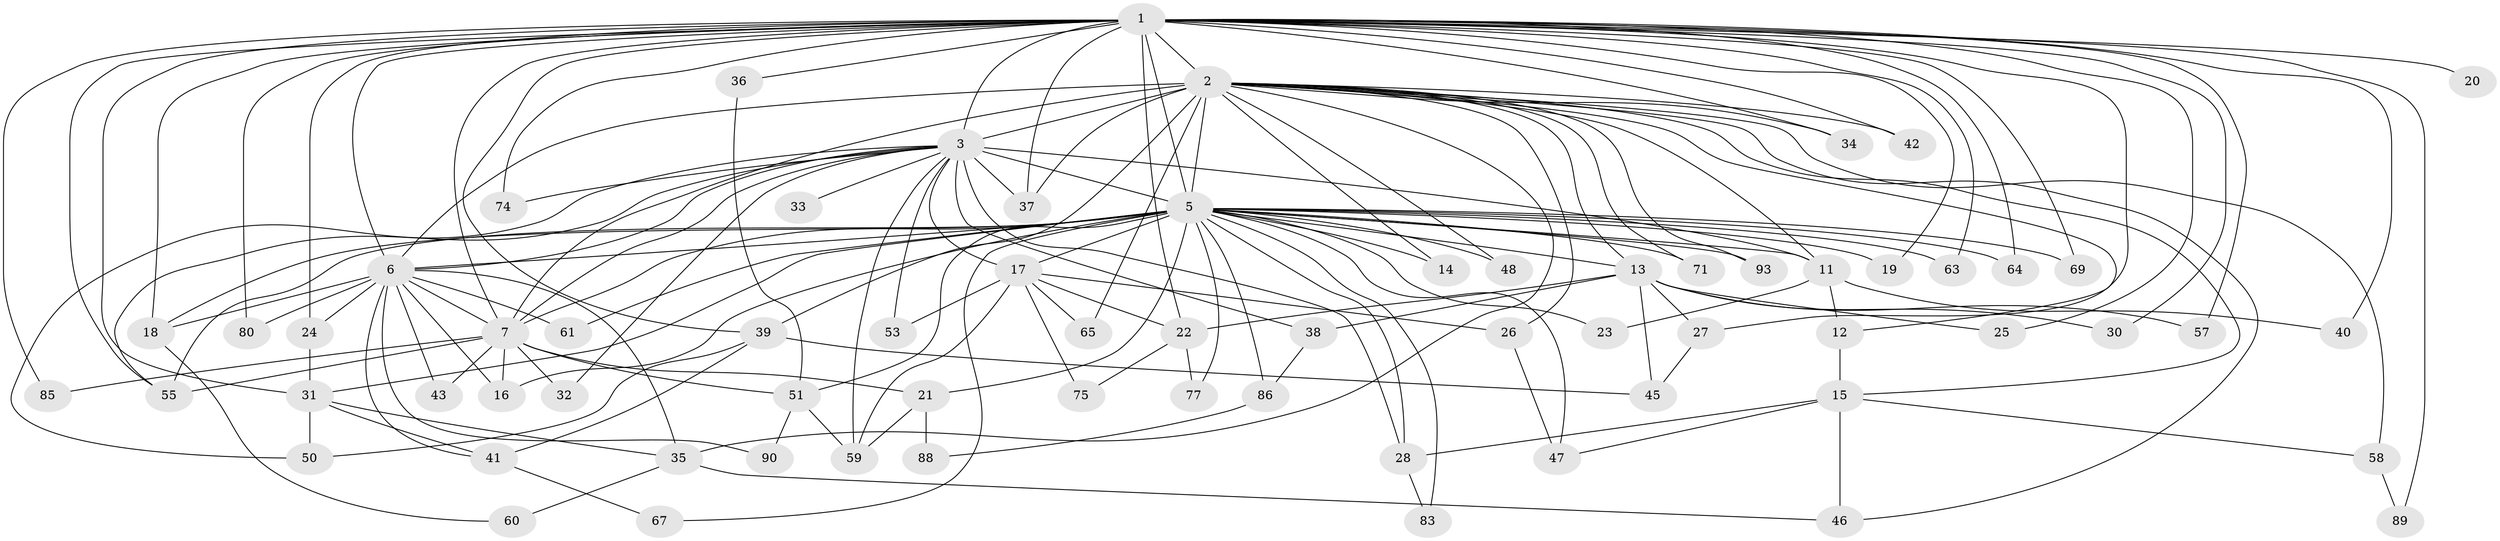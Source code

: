 // Generated by graph-tools (version 1.1) at 2025/23/03/03/25 07:23:37]
// undirected, 68 vertices, 154 edges
graph export_dot {
graph [start="1"]
  node [color=gray90,style=filled];
  1 [super="+4"];
  2 [super="+10"];
  3 [super="+8"];
  5 [super="+9"];
  6 [super="+70"];
  7 [super="+79"];
  11 [super="+92"];
  12;
  13;
  14;
  15 [super="+62"];
  16 [super="+54"];
  17 [super="+73"];
  18 [super="+76"];
  19 [super="+66"];
  20;
  21;
  22 [super="+52"];
  23;
  24 [super="+81"];
  25;
  26;
  27;
  28 [super="+29"];
  30;
  31 [super="+84"];
  32;
  33;
  34;
  35 [super="+78"];
  36;
  37 [super="+72"];
  38;
  39 [super="+44"];
  40;
  41;
  42;
  43;
  45 [super="+49"];
  46;
  47 [super="+68"];
  48;
  50;
  51 [super="+87"];
  53;
  55 [super="+56"];
  57;
  58;
  59 [super="+91"];
  60;
  61;
  63;
  64;
  65;
  67;
  69;
  71;
  74 [super="+82"];
  75;
  77;
  80;
  83;
  85;
  86;
  88;
  89;
  90;
  93;
  1 -- 2 [weight=4];
  1 -- 3 [weight=4];
  1 -- 5 [weight=4];
  1 -- 6 [weight=2];
  1 -- 7 [weight=2];
  1 -- 22;
  1 -- 30;
  1 -- 34;
  1 -- 39;
  1 -- 64;
  1 -- 74 [weight=2];
  1 -- 89;
  1 -- 69;
  1 -- 80;
  1 -- 19 [weight=2];
  1 -- 20;
  1 -- 85;
  1 -- 24;
  1 -- 25;
  1 -- 27;
  1 -- 31;
  1 -- 36;
  1 -- 40;
  1 -- 42;
  1 -- 57;
  1 -- 63;
  1 -- 37;
  1 -- 18;
  1 -- 55;
  2 -- 3 [weight=4];
  2 -- 5 [weight=4];
  2 -- 6 [weight=2];
  2 -- 7 [weight=2];
  2 -- 12;
  2 -- 13;
  2 -- 14;
  2 -- 26;
  2 -- 37;
  2 -- 39;
  2 -- 42;
  2 -- 46;
  2 -- 58;
  2 -- 65;
  2 -- 34;
  2 -- 35;
  2 -- 71;
  2 -- 11;
  2 -- 15;
  2 -- 48;
  2 -- 93;
  3 -- 5 [weight=4];
  3 -- 6 [weight=3];
  3 -- 7 [weight=2];
  3 -- 17;
  3 -- 32;
  3 -- 38;
  3 -- 55;
  3 -- 59;
  3 -- 74;
  3 -- 33;
  3 -- 37;
  3 -- 11;
  3 -- 50;
  3 -- 53;
  3 -- 28;
  5 -- 6 [weight=2];
  5 -- 7 [weight=2];
  5 -- 13;
  5 -- 14;
  5 -- 17;
  5 -- 18;
  5 -- 19;
  5 -- 23;
  5 -- 28;
  5 -- 31;
  5 -- 48;
  5 -- 51;
  5 -- 55;
  5 -- 61;
  5 -- 63;
  5 -- 64;
  5 -- 69;
  5 -- 77;
  5 -- 86;
  5 -- 93;
  5 -- 11;
  5 -- 67;
  5 -- 71;
  5 -- 16;
  5 -- 83;
  5 -- 21;
  5 -- 47;
  6 -- 7;
  6 -- 18;
  6 -- 24;
  6 -- 35;
  6 -- 41;
  6 -- 43;
  6 -- 61;
  6 -- 80;
  6 -- 90;
  6 -- 16;
  7 -- 16;
  7 -- 21;
  7 -- 32;
  7 -- 43;
  7 -- 51;
  7 -- 85;
  7 -- 55;
  11 -- 12;
  11 -- 23;
  11 -- 40;
  12 -- 15;
  13 -- 25;
  13 -- 27;
  13 -- 30;
  13 -- 38;
  13 -- 57;
  13 -- 22;
  13 -- 45;
  15 -- 47;
  15 -- 58;
  15 -- 46;
  15 -- 28;
  17 -- 22;
  17 -- 26;
  17 -- 53;
  17 -- 65;
  17 -- 75;
  17 -- 59;
  18 -- 60;
  21 -- 88;
  21 -- 59;
  22 -- 75;
  22 -- 77;
  24 -- 31;
  26 -- 47;
  27 -- 45;
  28 -- 83;
  31 -- 41;
  31 -- 35;
  31 -- 50;
  35 -- 46;
  35 -- 60;
  36 -- 51;
  38 -- 86;
  39 -- 45;
  39 -- 50;
  39 -- 41;
  41 -- 67;
  51 -- 59;
  51 -- 90;
  58 -- 89;
  86 -- 88;
}
